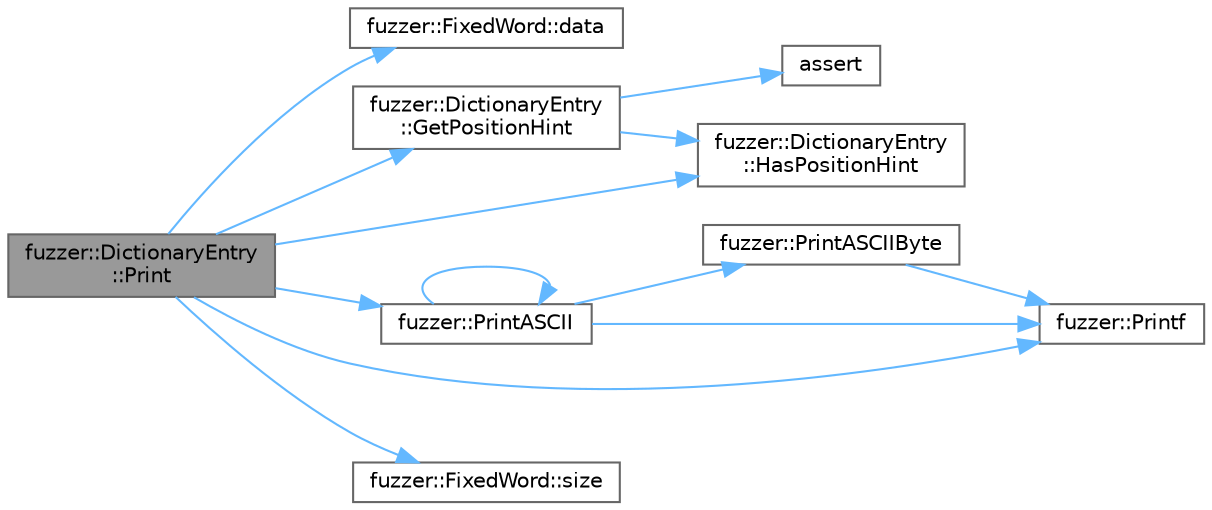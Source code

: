 digraph "fuzzer::DictionaryEntry::Print"
{
 // LATEX_PDF_SIZE
  bgcolor="transparent";
  edge [fontname=Helvetica,fontsize=10,labelfontname=Helvetica,labelfontsize=10];
  node [fontname=Helvetica,fontsize=10,shape=box,height=0.2,width=0.4];
  rankdir="LR";
  Node1 [id="Node000001",label="fuzzer::DictionaryEntry\l::Print",height=0.2,width=0.4,color="gray40", fillcolor="grey60", style="filled", fontcolor="black",tooltip=" "];
  Node1 -> Node2 [id="edge1_Node000001_Node000002",color="steelblue1",style="solid",tooltip=" "];
  Node2 [id="Node000002",label="fuzzer::FixedWord::data",height=0.2,width=0.4,color="grey40", fillcolor="white", style="filled",URL="$classfuzzer_1_1_fixed_word.html#a821fc4e3cb623473866d1f65fa7cac99",tooltip=" "];
  Node1 -> Node3 [id="edge2_Node000001_Node000003",color="steelblue1",style="solid",tooltip=" "];
  Node3 [id="Node000003",label="fuzzer::DictionaryEntry\l::GetPositionHint",height=0.2,width=0.4,color="grey40", fillcolor="white", style="filled",URL="$classfuzzer_1_1_dictionary_entry.html#ac13669a76798a5255cf4de5df3f94a8c",tooltip=" "];
  Node3 -> Node4 [id="edge3_Node000003_Node000004",color="steelblue1",style="solid",tooltip=" "];
  Node4 [id="Node000004",label="assert",height=0.2,width=0.4,color="grey40", fillcolor="white", style="filled",URL="$_fuzzer_trace_p_c_8cpp.html#aa099297e8e2ed3ff1bcc3de3ff413238",tooltip=" "];
  Node3 -> Node5 [id="edge4_Node000003_Node000005",color="steelblue1",style="solid",tooltip=" "];
  Node5 [id="Node000005",label="fuzzer::DictionaryEntry\l::HasPositionHint",height=0.2,width=0.4,color="grey40", fillcolor="white", style="filled",URL="$classfuzzer_1_1_dictionary_entry.html#aef31554f5e06b0ea9c504400d32f5948",tooltip=" "];
  Node1 -> Node5 [id="edge5_Node000001_Node000005",color="steelblue1",style="solid",tooltip=" "];
  Node1 -> Node6 [id="edge6_Node000001_Node000006",color="steelblue1",style="solid",tooltip=" "];
  Node6 [id="Node000006",label="fuzzer::PrintASCII",height=0.2,width=0.4,color="grey40", fillcolor="white", style="filled",URL="$namespacefuzzer.html#a9442fce93604c76077e5f6e65b85f13e",tooltip=" "];
  Node6 -> Node6 [id="edge7_Node000006_Node000006",color="steelblue1",style="solid",tooltip=" "];
  Node6 -> Node7 [id="edge8_Node000006_Node000007",color="steelblue1",style="solid",tooltip=" "];
  Node7 [id="Node000007",label="fuzzer::PrintASCIIByte",height=0.2,width=0.4,color="grey40", fillcolor="white", style="filled",URL="$namespacefuzzer.html#ac6925cf316a619c495d4e2f336ad8731",tooltip=" "];
  Node7 -> Node8 [id="edge9_Node000007_Node000008",color="steelblue1",style="solid",tooltip=" "];
  Node8 [id="Node000008",label="fuzzer::Printf",height=0.2,width=0.4,color="grey40", fillcolor="white", style="filled",URL="$namespacefuzzer.html#afab785891fdb74f8fd33bca421bde935",tooltip=" "];
  Node6 -> Node8 [id="edge10_Node000006_Node000008",color="steelblue1",style="solid",tooltip=" "];
  Node1 -> Node8 [id="edge11_Node000001_Node000008",color="steelblue1",style="solid",tooltip=" "];
  Node1 -> Node9 [id="edge12_Node000001_Node000009",color="steelblue1",style="solid",tooltip=" "];
  Node9 [id="Node000009",label="fuzzer::FixedWord::size",height=0.2,width=0.4,color="grey40", fillcolor="white", style="filled",URL="$classfuzzer_1_1_fixed_word.html#a97ffcbd9ec743adabd6bdf85f0911e53",tooltip=" "];
}
